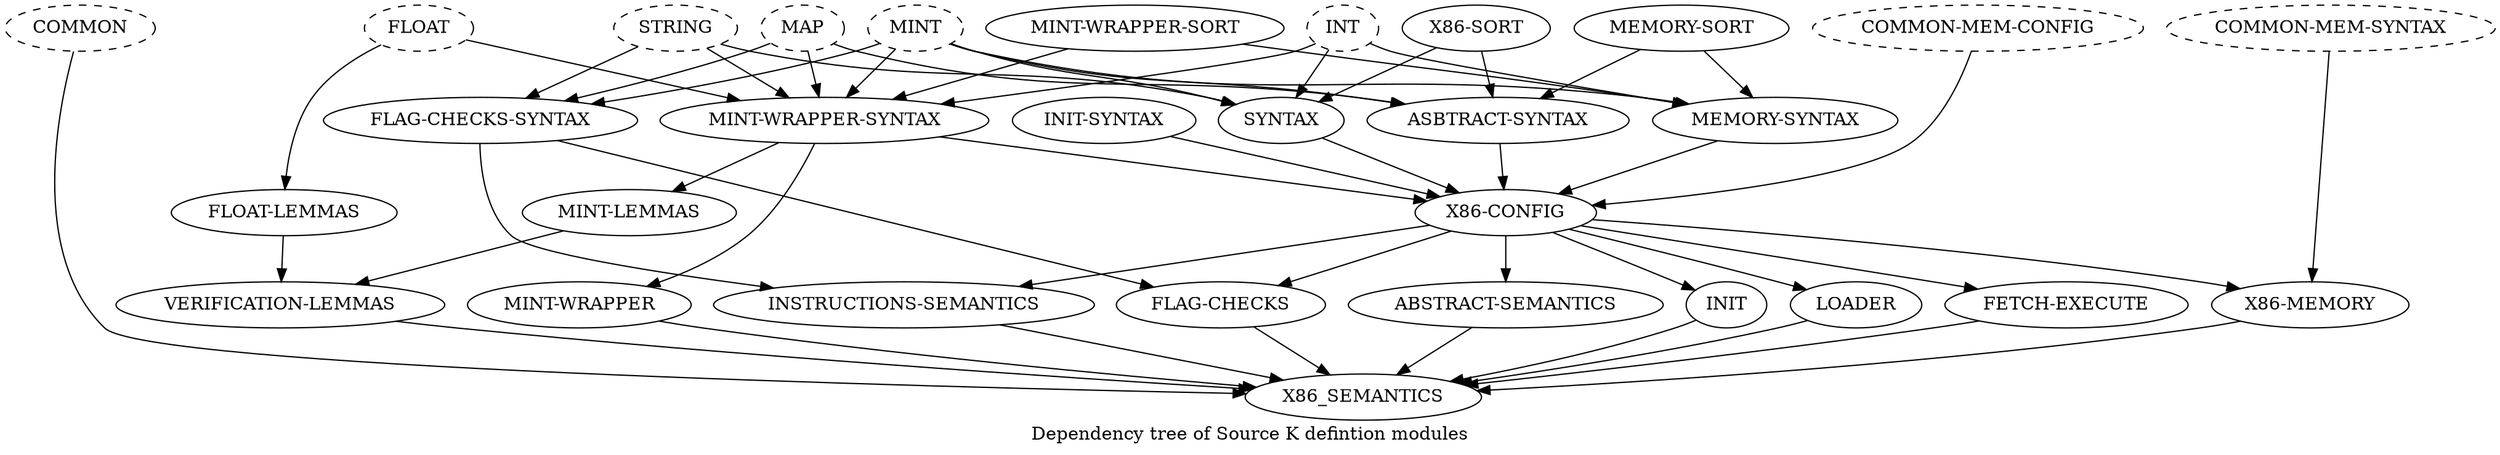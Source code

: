 digraph graphname {

  label="Dependency tree of Source K defintion modules";
  labelloc=bottom;
  labeljust=center;
    
  MAP [style="dashed"]
  MINT [style="dashed"]
  FLOAT [style="dashed"]
  INT [style="dashed"]
  STRING [style="dashed"]
  "COMMON-MEM-SYNTAX" [style="dashed"]
  "COMMON-MEM-CONFIG" [style="dashed"]
  "COMMON" [style="dashed"]
  
  {rank = same; MAP; FLOAT; MINT; INT; STRING; 
             "COMMON"; "COMMON-MEM-CONFIG"; 
            "COMMON-MEM-SYNTAX"; "X86-SORT"; 
            "MEMORY-SORT"; "MINT-WRAPPER-SORT"}
            
  {rank = same; LOADER; "FETCH-EXECUTE"; "ABSTRACT-SEMANTICS"; 
  "FLAG-CHECKS"; "VERIFICATION-LEMMAS"; "INIT"; "MINT-WRAPPER"}
 
  {rank = same; "MINT-LEMMAS"; "FLOAT-LEMMAS"}
  
  {rank = same; "ASBTRACT-SYNTAX"; "MINT-WRAPPER-SYNTAX"; 
  "FLAG-CHECKS-SYNTAX"; "MEMORY-SYNTAX"; "SYNTAX"; "INIT-SYNTAX" }

  // ==========================================

  // MEMORY
  "MEMORY-SORT" -> "MEMORY-SYNTAX";
  "MINT-WRAPPER-SORT" -> "MEMORY-SYNTAX" 
  MINT -> "MEMORY-SYNTAX" 
  INT -> "MEMORY-SYNTAX" 
  "COMMON-MEM-SYNTAX"  -> "X86-MEMORY"
  "X86-CONFIG"  -> "X86-MEMORY"

  // X86 SYNTAX
  "X86-SORT" -> "SYNTAX" 
  INT -> SYNTAX
  STRING -> SYNTAX
  MINT -> SYNTAX
  
  // ABSTRACT SYNTAX    
  "X86-SORT" ->  "ASBTRACT-SYNTAX";
  MAP -> "ASBTRACT-SYNTAX";
  MINT -> "ASBTRACT-SYNTAX";
  "MEMORY-SORT" -> "ASBTRACT-SYNTAX";

  // Config
  "ASBTRACT-SYNTAX" ->   "X86-CONFIG"
  "SYNTAX" ->   "X86-CONFIG"
  "COMMON-MEM-CONFIG" ->   "X86-CONFIG"
  "MEMORY-SYNTAX" ->   "X86-CONFIG"
  "INIT-SYNTAX" ->   "X86-CONFIG"
  "MINT-WRAPPER-SYNTAX" ->   "X86-CONFIG"

  // Init 
  "X86-CONFIG" -> "INIT"

  "X86-CONFIG" -> "ABSTRACT-SEMANTICS"
  

  // MInt-wrapper
  MINT -> "MINT-WRAPPER-SYNTAX"
  FLOAT -> "MINT-WRAPPER-SYNTAX"
  STRING -> "MINT-WRAPPER-SYNTAX"
  MAP -> "MINT-WRAPPER-SYNTAX"
  INT -> "MINT-WRAPPER-SYNTAX"

  "MINT-WRAPPER-SORT" -> "MINT-WRAPPER-SYNTAX"
  "MINT-WRAPPER-SYNTAX" -> "MINT-WRAPPER"


  // Loader/fetch exec
  "X86-CONFIG" -> LOADER
  "X86-CONFIG" -> "FETCH-EXECUTE"

  "MINT-LEMMAS" -> "VERIFICATION-LEMMAS"
  "FLOAT-LEMMAS" -> "VERIFICATION-LEMMAS"
  
  FLOAT -> "FLOAT-LEMMAS"
  "MINT-WRAPPER-SYNTAX" -> "MINT-LEMMAS"

  MINT -> "FLAG-CHECKS-SYNTAX"
  MAP -> "FLAG-CHECKS-SYNTAX"
  "STRING" -> "FLAG-CHECKS-SYNTAX"

  "FLAG-CHECKS-SYNTAX"  -> "FLAG-CHECKS"
  "X86-CONFIG"  -> "FLAG-CHECKS"


  "X86-CONFIG" -> "INSTRUCTIONS-SEMANTICS"
  "FLAG-CHECKS-SYNTAX" -> "INSTRUCTIONS-SEMANTICS"

  // Semantics
  LOADER ->  X86_SEMANTICS
  "FETCH-EXECUTE" ->  X86_SEMANTICS
  "ABSTRACT-SEMANTICS" ->  X86_SEMANTICS
  "FLAG-CHECKS" ->  X86_SEMANTICS
  "VERIFICATION-LEMMAS" ->  X86_SEMANTICS
  "INSTRUCTIONS-SEMANTICS" ->  X86_SEMANTICS
  "X86-MEMORY" ->  X86_SEMANTICS
  "COMMON" ->  X86_SEMANTICS
  "INIT" -> X86_SEMANTICS
  "MINT-WRAPPER" -> X86_SEMANTICS
  

 }

